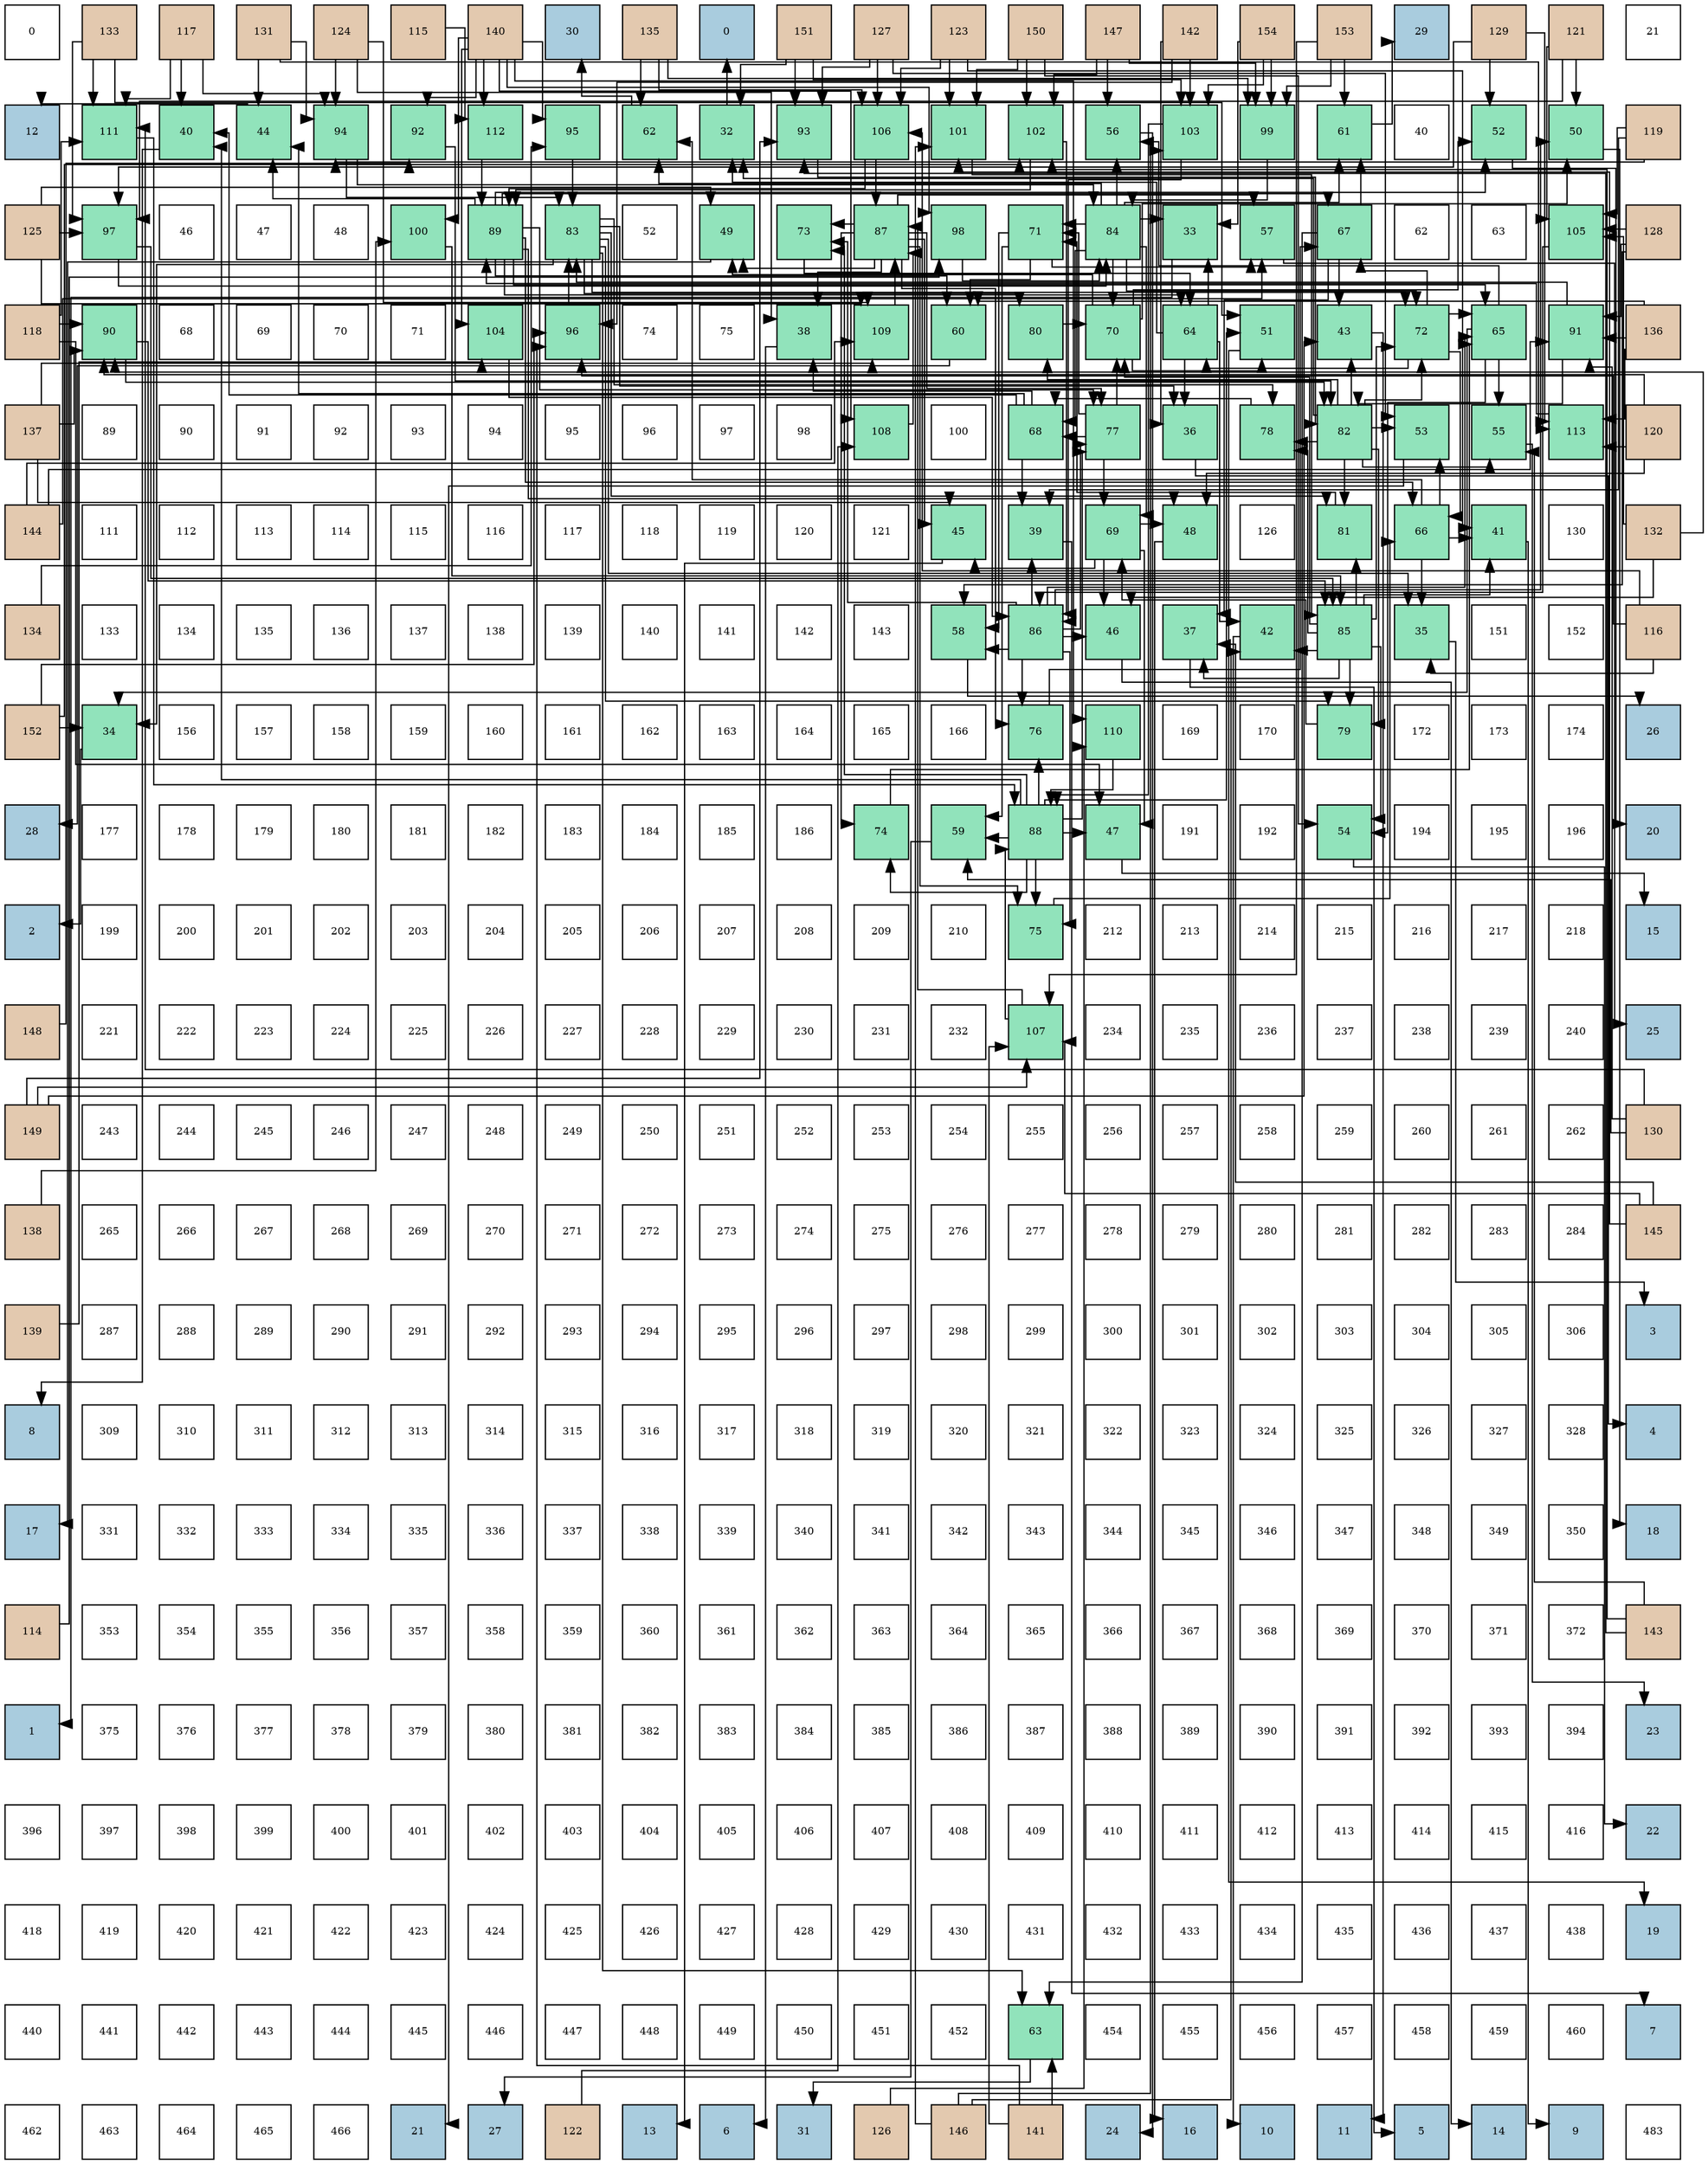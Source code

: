 digraph layout{
 rankdir=TB;
 splines=ortho;
 node [style=filled shape=square fixedsize=true width=0.6];
0[label="0", fontsize=8, fillcolor="#ffffff"];
1[label="133", fontsize=8, fillcolor="#e3c9af"];
2[label="117", fontsize=8, fillcolor="#e3c9af"];
3[label="131", fontsize=8, fillcolor="#e3c9af"];
4[label="124", fontsize=8, fillcolor="#e3c9af"];
5[label="115", fontsize=8, fillcolor="#e3c9af"];
6[label="140", fontsize=8, fillcolor="#e3c9af"];
7[label="30", fontsize=8, fillcolor="#a9ccde"];
8[label="135", fontsize=8, fillcolor="#e3c9af"];
9[label="0", fontsize=8, fillcolor="#a9ccde"];
10[label="151", fontsize=8, fillcolor="#e3c9af"];
11[label="127", fontsize=8, fillcolor="#e3c9af"];
12[label="123", fontsize=8, fillcolor="#e3c9af"];
13[label="150", fontsize=8, fillcolor="#e3c9af"];
14[label="147", fontsize=8, fillcolor="#e3c9af"];
15[label="142", fontsize=8, fillcolor="#e3c9af"];
16[label="154", fontsize=8, fillcolor="#e3c9af"];
17[label="153", fontsize=8, fillcolor="#e3c9af"];
18[label="29", fontsize=8, fillcolor="#a9ccde"];
19[label="129", fontsize=8, fillcolor="#e3c9af"];
20[label="121", fontsize=8, fillcolor="#e3c9af"];
21[label="21", fontsize=8, fillcolor="#ffffff"];
22[label="12", fontsize=8, fillcolor="#a9ccde"];
23[label="111", fontsize=8, fillcolor="#91e3bb"];
24[label="40", fontsize=8, fillcolor="#91e3bb"];
25[label="44", fontsize=8, fillcolor="#91e3bb"];
26[label="94", fontsize=8, fillcolor="#91e3bb"];
27[label="92", fontsize=8, fillcolor="#91e3bb"];
28[label="112", fontsize=8, fillcolor="#91e3bb"];
29[label="95", fontsize=8, fillcolor="#91e3bb"];
30[label="62", fontsize=8, fillcolor="#91e3bb"];
31[label="32", fontsize=8, fillcolor="#91e3bb"];
32[label="93", fontsize=8, fillcolor="#91e3bb"];
33[label="106", fontsize=8, fillcolor="#91e3bb"];
34[label="101", fontsize=8, fillcolor="#91e3bb"];
35[label="102", fontsize=8, fillcolor="#91e3bb"];
36[label="56", fontsize=8, fillcolor="#91e3bb"];
37[label="103", fontsize=8, fillcolor="#91e3bb"];
38[label="99", fontsize=8, fillcolor="#91e3bb"];
39[label="61", fontsize=8, fillcolor="#91e3bb"];
40[label="40", fontsize=8, fillcolor="#ffffff"];
41[label="52", fontsize=8, fillcolor="#91e3bb"];
42[label="50", fontsize=8, fillcolor="#91e3bb"];
43[label="119", fontsize=8, fillcolor="#e3c9af"];
44[label="125", fontsize=8, fillcolor="#e3c9af"];
45[label="97", fontsize=8, fillcolor="#91e3bb"];
46[label="46", fontsize=8, fillcolor="#ffffff"];
47[label="47", fontsize=8, fillcolor="#ffffff"];
48[label="48", fontsize=8, fillcolor="#ffffff"];
49[label="100", fontsize=8, fillcolor="#91e3bb"];
50[label="89", fontsize=8, fillcolor="#91e3bb"];
51[label="83", fontsize=8, fillcolor="#91e3bb"];
52[label="52", fontsize=8, fillcolor="#ffffff"];
53[label="49", fontsize=8, fillcolor="#91e3bb"];
54[label="73", fontsize=8, fillcolor="#91e3bb"];
55[label="87", fontsize=8, fillcolor="#91e3bb"];
56[label="98", fontsize=8, fillcolor="#91e3bb"];
57[label="71", fontsize=8, fillcolor="#91e3bb"];
58[label="84", fontsize=8, fillcolor="#91e3bb"];
59[label="33", fontsize=8, fillcolor="#91e3bb"];
60[label="57", fontsize=8, fillcolor="#91e3bb"];
61[label="67", fontsize=8, fillcolor="#91e3bb"];
62[label="62", fontsize=8, fillcolor="#ffffff"];
63[label="63", fontsize=8, fillcolor="#ffffff"];
64[label="105", fontsize=8, fillcolor="#91e3bb"];
65[label="128", fontsize=8, fillcolor="#e3c9af"];
66[label="118", fontsize=8, fillcolor="#e3c9af"];
67[label="90", fontsize=8, fillcolor="#91e3bb"];
68[label="68", fontsize=8, fillcolor="#ffffff"];
69[label="69", fontsize=8, fillcolor="#ffffff"];
70[label="70", fontsize=8, fillcolor="#ffffff"];
71[label="71", fontsize=8, fillcolor="#ffffff"];
72[label="104", fontsize=8, fillcolor="#91e3bb"];
73[label="96", fontsize=8, fillcolor="#91e3bb"];
74[label="74", fontsize=8, fillcolor="#ffffff"];
75[label="75", fontsize=8, fillcolor="#ffffff"];
76[label="38", fontsize=8, fillcolor="#91e3bb"];
77[label="109", fontsize=8, fillcolor="#91e3bb"];
78[label="60", fontsize=8, fillcolor="#91e3bb"];
79[label="80", fontsize=8, fillcolor="#91e3bb"];
80[label="70", fontsize=8, fillcolor="#91e3bb"];
81[label="64", fontsize=8, fillcolor="#91e3bb"];
82[label="51", fontsize=8, fillcolor="#91e3bb"];
83[label="43", fontsize=8, fillcolor="#91e3bb"];
84[label="72", fontsize=8, fillcolor="#91e3bb"];
85[label="65", fontsize=8, fillcolor="#91e3bb"];
86[label="91", fontsize=8, fillcolor="#91e3bb"];
87[label="136", fontsize=8, fillcolor="#e3c9af"];
88[label="137", fontsize=8, fillcolor="#e3c9af"];
89[label="89", fontsize=8, fillcolor="#ffffff"];
90[label="90", fontsize=8, fillcolor="#ffffff"];
91[label="91", fontsize=8, fillcolor="#ffffff"];
92[label="92", fontsize=8, fillcolor="#ffffff"];
93[label="93", fontsize=8, fillcolor="#ffffff"];
94[label="94", fontsize=8, fillcolor="#ffffff"];
95[label="95", fontsize=8, fillcolor="#ffffff"];
96[label="96", fontsize=8, fillcolor="#ffffff"];
97[label="97", fontsize=8, fillcolor="#ffffff"];
98[label="98", fontsize=8, fillcolor="#ffffff"];
99[label="108", fontsize=8, fillcolor="#91e3bb"];
100[label="100", fontsize=8, fillcolor="#ffffff"];
101[label="68", fontsize=8, fillcolor="#91e3bb"];
102[label="77", fontsize=8, fillcolor="#91e3bb"];
103[label="36", fontsize=8, fillcolor="#91e3bb"];
104[label="78", fontsize=8, fillcolor="#91e3bb"];
105[label="82", fontsize=8, fillcolor="#91e3bb"];
106[label="53", fontsize=8, fillcolor="#91e3bb"];
107[label="55", fontsize=8, fillcolor="#91e3bb"];
108[label="113", fontsize=8, fillcolor="#91e3bb"];
109[label="120", fontsize=8, fillcolor="#e3c9af"];
110[label="144", fontsize=8, fillcolor="#e3c9af"];
111[label="111", fontsize=8, fillcolor="#ffffff"];
112[label="112", fontsize=8, fillcolor="#ffffff"];
113[label="113", fontsize=8, fillcolor="#ffffff"];
114[label="114", fontsize=8, fillcolor="#ffffff"];
115[label="115", fontsize=8, fillcolor="#ffffff"];
116[label="116", fontsize=8, fillcolor="#ffffff"];
117[label="117", fontsize=8, fillcolor="#ffffff"];
118[label="118", fontsize=8, fillcolor="#ffffff"];
119[label="119", fontsize=8, fillcolor="#ffffff"];
120[label="120", fontsize=8, fillcolor="#ffffff"];
121[label="121", fontsize=8, fillcolor="#ffffff"];
122[label="45", fontsize=8, fillcolor="#91e3bb"];
123[label="39", fontsize=8, fillcolor="#91e3bb"];
124[label="69", fontsize=8, fillcolor="#91e3bb"];
125[label="48", fontsize=8, fillcolor="#91e3bb"];
126[label="126", fontsize=8, fillcolor="#ffffff"];
127[label="81", fontsize=8, fillcolor="#91e3bb"];
128[label="66", fontsize=8, fillcolor="#91e3bb"];
129[label="41", fontsize=8, fillcolor="#91e3bb"];
130[label="130", fontsize=8, fillcolor="#ffffff"];
131[label="132", fontsize=8, fillcolor="#e3c9af"];
132[label="134", fontsize=8, fillcolor="#e3c9af"];
133[label="133", fontsize=8, fillcolor="#ffffff"];
134[label="134", fontsize=8, fillcolor="#ffffff"];
135[label="135", fontsize=8, fillcolor="#ffffff"];
136[label="136", fontsize=8, fillcolor="#ffffff"];
137[label="137", fontsize=8, fillcolor="#ffffff"];
138[label="138", fontsize=8, fillcolor="#ffffff"];
139[label="139", fontsize=8, fillcolor="#ffffff"];
140[label="140", fontsize=8, fillcolor="#ffffff"];
141[label="141", fontsize=8, fillcolor="#ffffff"];
142[label="142", fontsize=8, fillcolor="#ffffff"];
143[label="143", fontsize=8, fillcolor="#ffffff"];
144[label="58", fontsize=8, fillcolor="#91e3bb"];
145[label="86", fontsize=8, fillcolor="#91e3bb"];
146[label="46", fontsize=8, fillcolor="#91e3bb"];
147[label="37", fontsize=8, fillcolor="#91e3bb"];
148[label="42", fontsize=8, fillcolor="#91e3bb"];
149[label="85", fontsize=8, fillcolor="#91e3bb"];
150[label="35", fontsize=8, fillcolor="#91e3bb"];
151[label="151", fontsize=8, fillcolor="#ffffff"];
152[label="152", fontsize=8, fillcolor="#ffffff"];
153[label="116", fontsize=8, fillcolor="#e3c9af"];
154[label="152", fontsize=8, fillcolor="#e3c9af"];
155[label="34", fontsize=8, fillcolor="#91e3bb"];
156[label="156", fontsize=8, fillcolor="#ffffff"];
157[label="157", fontsize=8, fillcolor="#ffffff"];
158[label="158", fontsize=8, fillcolor="#ffffff"];
159[label="159", fontsize=8, fillcolor="#ffffff"];
160[label="160", fontsize=8, fillcolor="#ffffff"];
161[label="161", fontsize=8, fillcolor="#ffffff"];
162[label="162", fontsize=8, fillcolor="#ffffff"];
163[label="163", fontsize=8, fillcolor="#ffffff"];
164[label="164", fontsize=8, fillcolor="#ffffff"];
165[label="165", fontsize=8, fillcolor="#ffffff"];
166[label="166", fontsize=8, fillcolor="#ffffff"];
167[label="76", fontsize=8, fillcolor="#91e3bb"];
168[label="110", fontsize=8, fillcolor="#91e3bb"];
169[label="169", fontsize=8, fillcolor="#ffffff"];
170[label="170", fontsize=8, fillcolor="#ffffff"];
171[label="79", fontsize=8, fillcolor="#91e3bb"];
172[label="172", fontsize=8, fillcolor="#ffffff"];
173[label="173", fontsize=8, fillcolor="#ffffff"];
174[label="174", fontsize=8, fillcolor="#ffffff"];
175[label="26", fontsize=8, fillcolor="#a9ccde"];
176[label="28", fontsize=8, fillcolor="#a9ccde"];
177[label="177", fontsize=8, fillcolor="#ffffff"];
178[label="178", fontsize=8, fillcolor="#ffffff"];
179[label="179", fontsize=8, fillcolor="#ffffff"];
180[label="180", fontsize=8, fillcolor="#ffffff"];
181[label="181", fontsize=8, fillcolor="#ffffff"];
182[label="182", fontsize=8, fillcolor="#ffffff"];
183[label="183", fontsize=8, fillcolor="#ffffff"];
184[label="184", fontsize=8, fillcolor="#ffffff"];
185[label="185", fontsize=8, fillcolor="#ffffff"];
186[label="186", fontsize=8, fillcolor="#ffffff"];
187[label="74", fontsize=8, fillcolor="#91e3bb"];
188[label="59", fontsize=8, fillcolor="#91e3bb"];
189[label="88", fontsize=8, fillcolor="#91e3bb"];
190[label="47", fontsize=8, fillcolor="#91e3bb"];
191[label="191", fontsize=8, fillcolor="#ffffff"];
192[label="192", fontsize=8, fillcolor="#ffffff"];
193[label="54", fontsize=8, fillcolor="#91e3bb"];
194[label="194", fontsize=8, fillcolor="#ffffff"];
195[label="195", fontsize=8, fillcolor="#ffffff"];
196[label="196", fontsize=8, fillcolor="#ffffff"];
197[label="20", fontsize=8, fillcolor="#a9ccde"];
198[label="2", fontsize=8, fillcolor="#a9ccde"];
199[label="199", fontsize=8, fillcolor="#ffffff"];
200[label="200", fontsize=8, fillcolor="#ffffff"];
201[label="201", fontsize=8, fillcolor="#ffffff"];
202[label="202", fontsize=8, fillcolor="#ffffff"];
203[label="203", fontsize=8, fillcolor="#ffffff"];
204[label="204", fontsize=8, fillcolor="#ffffff"];
205[label="205", fontsize=8, fillcolor="#ffffff"];
206[label="206", fontsize=8, fillcolor="#ffffff"];
207[label="207", fontsize=8, fillcolor="#ffffff"];
208[label="208", fontsize=8, fillcolor="#ffffff"];
209[label="209", fontsize=8, fillcolor="#ffffff"];
210[label="210", fontsize=8, fillcolor="#ffffff"];
211[label="75", fontsize=8, fillcolor="#91e3bb"];
212[label="212", fontsize=8, fillcolor="#ffffff"];
213[label="213", fontsize=8, fillcolor="#ffffff"];
214[label="214", fontsize=8, fillcolor="#ffffff"];
215[label="215", fontsize=8, fillcolor="#ffffff"];
216[label="216", fontsize=8, fillcolor="#ffffff"];
217[label="217", fontsize=8, fillcolor="#ffffff"];
218[label="218", fontsize=8, fillcolor="#ffffff"];
219[label="15", fontsize=8, fillcolor="#a9ccde"];
220[label="148", fontsize=8, fillcolor="#e3c9af"];
221[label="221", fontsize=8, fillcolor="#ffffff"];
222[label="222", fontsize=8, fillcolor="#ffffff"];
223[label="223", fontsize=8, fillcolor="#ffffff"];
224[label="224", fontsize=8, fillcolor="#ffffff"];
225[label="225", fontsize=8, fillcolor="#ffffff"];
226[label="226", fontsize=8, fillcolor="#ffffff"];
227[label="227", fontsize=8, fillcolor="#ffffff"];
228[label="228", fontsize=8, fillcolor="#ffffff"];
229[label="229", fontsize=8, fillcolor="#ffffff"];
230[label="230", fontsize=8, fillcolor="#ffffff"];
231[label="231", fontsize=8, fillcolor="#ffffff"];
232[label="232", fontsize=8, fillcolor="#ffffff"];
233[label="107", fontsize=8, fillcolor="#91e3bb"];
234[label="234", fontsize=8, fillcolor="#ffffff"];
235[label="235", fontsize=8, fillcolor="#ffffff"];
236[label="236", fontsize=8, fillcolor="#ffffff"];
237[label="237", fontsize=8, fillcolor="#ffffff"];
238[label="238", fontsize=8, fillcolor="#ffffff"];
239[label="239", fontsize=8, fillcolor="#ffffff"];
240[label="240", fontsize=8, fillcolor="#ffffff"];
241[label="25", fontsize=8, fillcolor="#a9ccde"];
242[label="149", fontsize=8, fillcolor="#e3c9af"];
243[label="243", fontsize=8, fillcolor="#ffffff"];
244[label="244", fontsize=8, fillcolor="#ffffff"];
245[label="245", fontsize=8, fillcolor="#ffffff"];
246[label="246", fontsize=8, fillcolor="#ffffff"];
247[label="247", fontsize=8, fillcolor="#ffffff"];
248[label="248", fontsize=8, fillcolor="#ffffff"];
249[label="249", fontsize=8, fillcolor="#ffffff"];
250[label="250", fontsize=8, fillcolor="#ffffff"];
251[label="251", fontsize=8, fillcolor="#ffffff"];
252[label="252", fontsize=8, fillcolor="#ffffff"];
253[label="253", fontsize=8, fillcolor="#ffffff"];
254[label="254", fontsize=8, fillcolor="#ffffff"];
255[label="255", fontsize=8, fillcolor="#ffffff"];
256[label="256", fontsize=8, fillcolor="#ffffff"];
257[label="257", fontsize=8, fillcolor="#ffffff"];
258[label="258", fontsize=8, fillcolor="#ffffff"];
259[label="259", fontsize=8, fillcolor="#ffffff"];
260[label="260", fontsize=8, fillcolor="#ffffff"];
261[label="261", fontsize=8, fillcolor="#ffffff"];
262[label="262", fontsize=8, fillcolor="#ffffff"];
263[label="130", fontsize=8, fillcolor="#e3c9af"];
264[label="138", fontsize=8, fillcolor="#e3c9af"];
265[label="265", fontsize=8, fillcolor="#ffffff"];
266[label="266", fontsize=8, fillcolor="#ffffff"];
267[label="267", fontsize=8, fillcolor="#ffffff"];
268[label="268", fontsize=8, fillcolor="#ffffff"];
269[label="269", fontsize=8, fillcolor="#ffffff"];
270[label="270", fontsize=8, fillcolor="#ffffff"];
271[label="271", fontsize=8, fillcolor="#ffffff"];
272[label="272", fontsize=8, fillcolor="#ffffff"];
273[label="273", fontsize=8, fillcolor="#ffffff"];
274[label="274", fontsize=8, fillcolor="#ffffff"];
275[label="275", fontsize=8, fillcolor="#ffffff"];
276[label="276", fontsize=8, fillcolor="#ffffff"];
277[label="277", fontsize=8, fillcolor="#ffffff"];
278[label="278", fontsize=8, fillcolor="#ffffff"];
279[label="279", fontsize=8, fillcolor="#ffffff"];
280[label="280", fontsize=8, fillcolor="#ffffff"];
281[label="281", fontsize=8, fillcolor="#ffffff"];
282[label="282", fontsize=8, fillcolor="#ffffff"];
283[label="283", fontsize=8, fillcolor="#ffffff"];
284[label="284", fontsize=8, fillcolor="#ffffff"];
285[label="145", fontsize=8, fillcolor="#e3c9af"];
286[label="139", fontsize=8, fillcolor="#e3c9af"];
287[label="287", fontsize=8, fillcolor="#ffffff"];
288[label="288", fontsize=8, fillcolor="#ffffff"];
289[label="289", fontsize=8, fillcolor="#ffffff"];
290[label="290", fontsize=8, fillcolor="#ffffff"];
291[label="291", fontsize=8, fillcolor="#ffffff"];
292[label="292", fontsize=8, fillcolor="#ffffff"];
293[label="293", fontsize=8, fillcolor="#ffffff"];
294[label="294", fontsize=8, fillcolor="#ffffff"];
295[label="295", fontsize=8, fillcolor="#ffffff"];
296[label="296", fontsize=8, fillcolor="#ffffff"];
297[label="297", fontsize=8, fillcolor="#ffffff"];
298[label="298", fontsize=8, fillcolor="#ffffff"];
299[label="299", fontsize=8, fillcolor="#ffffff"];
300[label="300", fontsize=8, fillcolor="#ffffff"];
301[label="301", fontsize=8, fillcolor="#ffffff"];
302[label="302", fontsize=8, fillcolor="#ffffff"];
303[label="303", fontsize=8, fillcolor="#ffffff"];
304[label="304", fontsize=8, fillcolor="#ffffff"];
305[label="305", fontsize=8, fillcolor="#ffffff"];
306[label="306", fontsize=8, fillcolor="#ffffff"];
307[label="3", fontsize=8, fillcolor="#a9ccde"];
308[label="8", fontsize=8, fillcolor="#a9ccde"];
309[label="309", fontsize=8, fillcolor="#ffffff"];
310[label="310", fontsize=8, fillcolor="#ffffff"];
311[label="311", fontsize=8, fillcolor="#ffffff"];
312[label="312", fontsize=8, fillcolor="#ffffff"];
313[label="313", fontsize=8, fillcolor="#ffffff"];
314[label="314", fontsize=8, fillcolor="#ffffff"];
315[label="315", fontsize=8, fillcolor="#ffffff"];
316[label="316", fontsize=8, fillcolor="#ffffff"];
317[label="317", fontsize=8, fillcolor="#ffffff"];
318[label="318", fontsize=8, fillcolor="#ffffff"];
319[label="319", fontsize=8, fillcolor="#ffffff"];
320[label="320", fontsize=8, fillcolor="#ffffff"];
321[label="321", fontsize=8, fillcolor="#ffffff"];
322[label="322", fontsize=8, fillcolor="#ffffff"];
323[label="323", fontsize=8, fillcolor="#ffffff"];
324[label="324", fontsize=8, fillcolor="#ffffff"];
325[label="325", fontsize=8, fillcolor="#ffffff"];
326[label="326", fontsize=8, fillcolor="#ffffff"];
327[label="327", fontsize=8, fillcolor="#ffffff"];
328[label="328", fontsize=8, fillcolor="#ffffff"];
329[label="4", fontsize=8, fillcolor="#a9ccde"];
330[label="17", fontsize=8, fillcolor="#a9ccde"];
331[label="331", fontsize=8, fillcolor="#ffffff"];
332[label="332", fontsize=8, fillcolor="#ffffff"];
333[label="333", fontsize=8, fillcolor="#ffffff"];
334[label="334", fontsize=8, fillcolor="#ffffff"];
335[label="335", fontsize=8, fillcolor="#ffffff"];
336[label="336", fontsize=8, fillcolor="#ffffff"];
337[label="337", fontsize=8, fillcolor="#ffffff"];
338[label="338", fontsize=8, fillcolor="#ffffff"];
339[label="339", fontsize=8, fillcolor="#ffffff"];
340[label="340", fontsize=8, fillcolor="#ffffff"];
341[label="341", fontsize=8, fillcolor="#ffffff"];
342[label="342", fontsize=8, fillcolor="#ffffff"];
343[label="343", fontsize=8, fillcolor="#ffffff"];
344[label="344", fontsize=8, fillcolor="#ffffff"];
345[label="345", fontsize=8, fillcolor="#ffffff"];
346[label="346", fontsize=8, fillcolor="#ffffff"];
347[label="347", fontsize=8, fillcolor="#ffffff"];
348[label="348", fontsize=8, fillcolor="#ffffff"];
349[label="349", fontsize=8, fillcolor="#ffffff"];
350[label="350", fontsize=8, fillcolor="#ffffff"];
351[label="18", fontsize=8, fillcolor="#a9ccde"];
352[label="114", fontsize=8, fillcolor="#e3c9af"];
353[label="353", fontsize=8, fillcolor="#ffffff"];
354[label="354", fontsize=8, fillcolor="#ffffff"];
355[label="355", fontsize=8, fillcolor="#ffffff"];
356[label="356", fontsize=8, fillcolor="#ffffff"];
357[label="357", fontsize=8, fillcolor="#ffffff"];
358[label="358", fontsize=8, fillcolor="#ffffff"];
359[label="359", fontsize=8, fillcolor="#ffffff"];
360[label="360", fontsize=8, fillcolor="#ffffff"];
361[label="361", fontsize=8, fillcolor="#ffffff"];
362[label="362", fontsize=8, fillcolor="#ffffff"];
363[label="363", fontsize=8, fillcolor="#ffffff"];
364[label="364", fontsize=8, fillcolor="#ffffff"];
365[label="365", fontsize=8, fillcolor="#ffffff"];
366[label="366", fontsize=8, fillcolor="#ffffff"];
367[label="367", fontsize=8, fillcolor="#ffffff"];
368[label="368", fontsize=8, fillcolor="#ffffff"];
369[label="369", fontsize=8, fillcolor="#ffffff"];
370[label="370", fontsize=8, fillcolor="#ffffff"];
371[label="371", fontsize=8, fillcolor="#ffffff"];
372[label="372", fontsize=8, fillcolor="#ffffff"];
373[label="143", fontsize=8, fillcolor="#e3c9af"];
374[label="1", fontsize=8, fillcolor="#a9ccde"];
375[label="375", fontsize=8, fillcolor="#ffffff"];
376[label="376", fontsize=8, fillcolor="#ffffff"];
377[label="377", fontsize=8, fillcolor="#ffffff"];
378[label="378", fontsize=8, fillcolor="#ffffff"];
379[label="379", fontsize=8, fillcolor="#ffffff"];
380[label="380", fontsize=8, fillcolor="#ffffff"];
381[label="381", fontsize=8, fillcolor="#ffffff"];
382[label="382", fontsize=8, fillcolor="#ffffff"];
383[label="383", fontsize=8, fillcolor="#ffffff"];
384[label="384", fontsize=8, fillcolor="#ffffff"];
385[label="385", fontsize=8, fillcolor="#ffffff"];
386[label="386", fontsize=8, fillcolor="#ffffff"];
387[label="387", fontsize=8, fillcolor="#ffffff"];
388[label="388", fontsize=8, fillcolor="#ffffff"];
389[label="389", fontsize=8, fillcolor="#ffffff"];
390[label="390", fontsize=8, fillcolor="#ffffff"];
391[label="391", fontsize=8, fillcolor="#ffffff"];
392[label="392", fontsize=8, fillcolor="#ffffff"];
393[label="393", fontsize=8, fillcolor="#ffffff"];
394[label="394", fontsize=8, fillcolor="#ffffff"];
395[label="23", fontsize=8, fillcolor="#a9ccde"];
396[label="396", fontsize=8, fillcolor="#ffffff"];
397[label="397", fontsize=8, fillcolor="#ffffff"];
398[label="398", fontsize=8, fillcolor="#ffffff"];
399[label="399", fontsize=8, fillcolor="#ffffff"];
400[label="400", fontsize=8, fillcolor="#ffffff"];
401[label="401", fontsize=8, fillcolor="#ffffff"];
402[label="402", fontsize=8, fillcolor="#ffffff"];
403[label="403", fontsize=8, fillcolor="#ffffff"];
404[label="404", fontsize=8, fillcolor="#ffffff"];
405[label="405", fontsize=8, fillcolor="#ffffff"];
406[label="406", fontsize=8, fillcolor="#ffffff"];
407[label="407", fontsize=8, fillcolor="#ffffff"];
408[label="408", fontsize=8, fillcolor="#ffffff"];
409[label="409", fontsize=8, fillcolor="#ffffff"];
410[label="410", fontsize=8, fillcolor="#ffffff"];
411[label="411", fontsize=8, fillcolor="#ffffff"];
412[label="412", fontsize=8, fillcolor="#ffffff"];
413[label="413", fontsize=8, fillcolor="#ffffff"];
414[label="414", fontsize=8, fillcolor="#ffffff"];
415[label="415", fontsize=8, fillcolor="#ffffff"];
416[label="416", fontsize=8, fillcolor="#ffffff"];
417[label="22", fontsize=8, fillcolor="#a9ccde"];
418[label="418", fontsize=8, fillcolor="#ffffff"];
419[label="419", fontsize=8, fillcolor="#ffffff"];
420[label="420", fontsize=8, fillcolor="#ffffff"];
421[label="421", fontsize=8, fillcolor="#ffffff"];
422[label="422", fontsize=8, fillcolor="#ffffff"];
423[label="423", fontsize=8, fillcolor="#ffffff"];
424[label="424", fontsize=8, fillcolor="#ffffff"];
425[label="425", fontsize=8, fillcolor="#ffffff"];
426[label="426", fontsize=8, fillcolor="#ffffff"];
427[label="427", fontsize=8, fillcolor="#ffffff"];
428[label="428", fontsize=8, fillcolor="#ffffff"];
429[label="429", fontsize=8, fillcolor="#ffffff"];
430[label="430", fontsize=8, fillcolor="#ffffff"];
431[label="431", fontsize=8, fillcolor="#ffffff"];
432[label="432", fontsize=8, fillcolor="#ffffff"];
433[label="433", fontsize=8, fillcolor="#ffffff"];
434[label="434", fontsize=8, fillcolor="#ffffff"];
435[label="435", fontsize=8, fillcolor="#ffffff"];
436[label="436", fontsize=8, fillcolor="#ffffff"];
437[label="437", fontsize=8, fillcolor="#ffffff"];
438[label="438", fontsize=8, fillcolor="#ffffff"];
439[label="19", fontsize=8, fillcolor="#a9ccde"];
440[label="440", fontsize=8, fillcolor="#ffffff"];
441[label="441", fontsize=8, fillcolor="#ffffff"];
442[label="442", fontsize=8, fillcolor="#ffffff"];
443[label="443", fontsize=8, fillcolor="#ffffff"];
444[label="444", fontsize=8, fillcolor="#ffffff"];
445[label="445", fontsize=8, fillcolor="#ffffff"];
446[label="446", fontsize=8, fillcolor="#ffffff"];
447[label="447", fontsize=8, fillcolor="#ffffff"];
448[label="448", fontsize=8, fillcolor="#ffffff"];
449[label="449", fontsize=8, fillcolor="#ffffff"];
450[label="450", fontsize=8, fillcolor="#ffffff"];
451[label="451", fontsize=8, fillcolor="#ffffff"];
452[label="452", fontsize=8, fillcolor="#ffffff"];
453[label="63", fontsize=8, fillcolor="#91e3bb"];
454[label="454", fontsize=8, fillcolor="#ffffff"];
455[label="455", fontsize=8, fillcolor="#ffffff"];
456[label="456", fontsize=8, fillcolor="#ffffff"];
457[label="457", fontsize=8, fillcolor="#ffffff"];
458[label="458", fontsize=8, fillcolor="#ffffff"];
459[label="459", fontsize=8, fillcolor="#ffffff"];
460[label="460", fontsize=8, fillcolor="#ffffff"];
461[label="7", fontsize=8, fillcolor="#a9ccde"];
462[label="462", fontsize=8, fillcolor="#ffffff"];
463[label="463", fontsize=8, fillcolor="#ffffff"];
464[label="464", fontsize=8, fillcolor="#ffffff"];
465[label="465", fontsize=8, fillcolor="#ffffff"];
466[label="466", fontsize=8, fillcolor="#ffffff"];
467[label="21", fontsize=8, fillcolor="#a9ccde"];
468[label="27", fontsize=8, fillcolor="#a9ccde"];
469[label="122", fontsize=8, fillcolor="#e3c9af"];
470[label="13", fontsize=8, fillcolor="#a9ccde"];
471[label="6", fontsize=8, fillcolor="#a9ccde"];
472[label="31", fontsize=8, fillcolor="#a9ccde"];
473[label="126", fontsize=8, fillcolor="#e3c9af"];
474[label="146", fontsize=8, fillcolor="#e3c9af"];
475[label="141", fontsize=8, fillcolor="#e3c9af"];
476[label="24", fontsize=8, fillcolor="#a9ccde"];
477[label="16", fontsize=8, fillcolor="#a9ccde"];
478[label="10", fontsize=8, fillcolor="#a9ccde"];
479[label="11", fontsize=8, fillcolor="#a9ccde"];
480[label="5", fontsize=8, fillcolor="#a9ccde"];
481[label="14", fontsize=8, fillcolor="#a9ccde"];
482[label="9", fontsize=8, fillcolor="#a9ccde"];
483[label="483", fontsize=8, fillcolor="#ffffff"];
edge [constraint=false, style=vis];31 -> 9;
59 -> 374;
155 -> 198;
150 -> 307;
103 -> 329;
147 -> 480;
76 -> 471;
123 -> 461;
24 -> 308;
129 -> 482;
148 -> 478;
83 -> 479;
25 -> 22;
122 -> 470;
146 -> 481;
190 -> 219;
125 -> 477;
53 -> 330;
42 -> 351;
82 -> 439;
41 -> 197;
106 -> 467;
193 -> 417;
107 -> 395;
36 -> 476;
60 -> 241;
144 -> 175;
188 -> 468;
78 -> 176;
39 -> 18;
30 -> 7;
453 -> 472;
81 -> 31;
81 -> 59;
81 -> 103;
81 -> 148;
85 -> 155;
85 -> 193;
85 -> 107;
85 -> 36;
128 -> 150;
128 -> 129;
128 -> 106;
128 -> 30;
61 -> 147;
61 -> 83;
61 -> 39;
61 -> 453;
101 -> 76;
101 -> 123;
101 -> 24;
101 -> 25;
124 -> 122;
124 -> 146;
124 -> 190;
124 -> 125;
80 -> 53;
80 -> 42;
80 -> 82;
80 -> 41;
57 -> 60;
57 -> 144;
57 -> 188;
57 -> 78;
84 -> 81;
84 -> 85;
84 -> 128;
84 -> 61;
54 -> 81;
187 -> 85;
211 -> 128;
167 -> 61;
102 -> 101;
102 -> 124;
102 -> 80;
102 -> 57;
104 -> 101;
171 -> 124;
79 -> 80;
127 -> 57;
105 -> 31;
105 -> 83;
105 -> 106;
105 -> 107;
105 -> 84;
105 -> 104;
105 -> 171;
105 -> 79;
105 -> 127;
51 -> 155;
51 -> 150;
51 -> 103;
51 -> 453;
51 -> 84;
51 -> 104;
51 -> 171;
51 -> 79;
51 -> 127;
58 -> 59;
58 -> 36;
58 -> 39;
58 -> 30;
58 -> 101;
58 -> 124;
58 -> 80;
58 -> 57;
58 -> 84;
149 -> 147;
149 -> 129;
149 -> 148;
149 -> 193;
149 -> 80;
149 -> 84;
149 -> 104;
149 -> 171;
149 -> 127;
145 -> 123;
145 -> 146;
145 -> 42;
145 -> 144;
145 -> 85;
145 -> 54;
145 -> 211;
145 -> 167;
145 -> 102;
55 -> 76;
55 -> 122;
55 -> 53;
55 -> 60;
55 -> 54;
55 -> 187;
55 -> 211;
55 -> 167;
55 -> 102;
189 -> 24;
189 -> 190;
189 -> 82;
189 -> 188;
189 -> 54;
189 -> 187;
189 -> 211;
189 -> 167;
189 -> 102;
50 -> 25;
50 -> 125;
50 -> 41;
50 -> 78;
50 -> 81;
50 -> 85;
50 -> 128;
50 -> 61;
50 -> 102;
67 -> 105;
67 -> 149;
86 -> 105;
86 -> 51;
27 -> 105;
32 -> 105;
26 -> 51;
26 -> 58;
29 -> 51;
73 -> 51;
45 -> 58;
45 -> 149;
56 -> 58;
38 -> 58;
49 -> 149;
34 -> 149;
35 -> 145;
35 -> 50;
37 -> 145;
37 -> 189;
72 -> 145;
64 -> 145;
33 -> 55;
33 -> 50;
233 -> 55;
233 -> 189;
99 -> 55;
77 -> 55;
168 -> 189;
23 -> 189;
28 -> 50;
108 -> 50;
352 -> 56;
5 -> 28;
153 -> 150;
153 -> 73;
153 -> 33;
2 -> 24;
2 -> 26;
2 -> 23;
66 -> 190;
66 -> 67;
66 -> 23;
43 -> 123;
43 -> 26;
43 -> 64;
109 -> 125;
109 -> 67;
109 -> 108;
20 -> 42;
20 -> 45;
20 -> 64;
469 -> 99;
12 -> 129;
12 -> 34;
12 -> 33;
4 -> 76;
4 -> 26;
4 -> 77;
44 -> 53;
44 -> 45;
44 -> 77;
473 -> 168;
11 -> 106;
11 -> 32;
11 -> 33;
65 -> 144;
65 -> 86;
65 -> 64;
19 -> 41;
19 -> 45;
19 -> 108;
263 -> 188;
263 -> 86;
263 -> 23;
3 -> 25;
3 -> 26;
3 -> 108;
131 -> 146;
131 -> 67;
131 -> 64;
1 -> 82;
1 -> 45;
1 -> 23;
132 -> 29;
8 -> 30;
8 -> 38;
8 -> 33;
87 -> 78;
87 -> 86;
87 -> 108;
88 -> 122;
88 -> 67;
88 -> 77;
264 -> 49;
286 -> 72;
6 -> 27;
6 -> 29;
6 -> 56;
6 -> 49;
6 -> 72;
6 -> 99;
6 -> 168;
6 -> 28;
475 -> 453;
475 -> 73;
475 -> 233;
15 -> 103;
15 -> 73;
15 -> 37;
373 -> 107;
373 -> 32;
373 -> 35;
110 -> 60;
110 -> 86;
110 -> 77;
285 -> 147;
285 -> 34;
285 -> 233;
474 -> 148;
474 -> 34;
474 -> 37;
14 -> 36;
14 -> 38;
14 -> 35;
220 -> 27;
242 -> 83;
242 -> 32;
242 -> 233;
13 -> 193;
13 -> 34;
13 -> 35;
10 -> 31;
10 -> 32;
10 -> 37;
154 -> 155;
154 -> 73;
154 -> 35;
17 -> 39;
17 -> 38;
17 -> 233;
16 -> 59;
16 -> 38;
16 -> 37;
edge [constraint=true, style=invis];
0 -> 22 -> 44 -> 66 -> 88 -> 110 -> 132 -> 154 -> 176 -> 198 -> 220 -> 242 -> 264 -> 286 -> 308 -> 330 -> 352 -> 374 -> 396 -> 418 -> 440 -> 462;
1 -> 23 -> 45 -> 67 -> 89 -> 111 -> 133 -> 155 -> 177 -> 199 -> 221 -> 243 -> 265 -> 287 -> 309 -> 331 -> 353 -> 375 -> 397 -> 419 -> 441 -> 463;
2 -> 24 -> 46 -> 68 -> 90 -> 112 -> 134 -> 156 -> 178 -> 200 -> 222 -> 244 -> 266 -> 288 -> 310 -> 332 -> 354 -> 376 -> 398 -> 420 -> 442 -> 464;
3 -> 25 -> 47 -> 69 -> 91 -> 113 -> 135 -> 157 -> 179 -> 201 -> 223 -> 245 -> 267 -> 289 -> 311 -> 333 -> 355 -> 377 -> 399 -> 421 -> 443 -> 465;
4 -> 26 -> 48 -> 70 -> 92 -> 114 -> 136 -> 158 -> 180 -> 202 -> 224 -> 246 -> 268 -> 290 -> 312 -> 334 -> 356 -> 378 -> 400 -> 422 -> 444 -> 466;
5 -> 27 -> 49 -> 71 -> 93 -> 115 -> 137 -> 159 -> 181 -> 203 -> 225 -> 247 -> 269 -> 291 -> 313 -> 335 -> 357 -> 379 -> 401 -> 423 -> 445 -> 467;
6 -> 28 -> 50 -> 72 -> 94 -> 116 -> 138 -> 160 -> 182 -> 204 -> 226 -> 248 -> 270 -> 292 -> 314 -> 336 -> 358 -> 380 -> 402 -> 424 -> 446 -> 468;
7 -> 29 -> 51 -> 73 -> 95 -> 117 -> 139 -> 161 -> 183 -> 205 -> 227 -> 249 -> 271 -> 293 -> 315 -> 337 -> 359 -> 381 -> 403 -> 425 -> 447 -> 469;
8 -> 30 -> 52 -> 74 -> 96 -> 118 -> 140 -> 162 -> 184 -> 206 -> 228 -> 250 -> 272 -> 294 -> 316 -> 338 -> 360 -> 382 -> 404 -> 426 -> 448 -> 470;
9 -> 31 -> 53 -> 75 -> 97 -> 119 -> 141 -> 163 -> 185 -> 207 -> 229 -> 251 -> 273 -> 295 -> 317 -> 339 -> 361 -> 383 -> 405 -> 427 -> 449 -> 471;
10 -> 32 -> 54 -> 76 -> 98 -> 120 -> 142 -> 164 -> 186 -> 208 -> 230 -> 252 -> 274 -> 296 -> 318 -> 340 -> 362 -> 384 -> 406 -> 428 -> 450 -> 472;
11 -> 33 -> 55 -> 77 -> 99 -> 121 -> 143 -> 165 -> 187 -> 209 -> 231 -> 253 -> 275 -> 297 -> 319 -> 341 -> 363 -> 385 -> 407 -> 429 -> 451 -> 473;
12 -> 34 -> 56 -> 78 -> 100 -> 122 -> 144 -> 166 -> 188 -> 210 -> 232 -> 254 -> 276 -> 298 -> 320 -> 342 -> 364 -> 386 -> 408 -> 430 -> 452 -> 474;
13 -> 35 -> 57 -> 79 -> 101 -> 123 -> 145 -> 167 -> 189 -> 211 -> 233 -> 255 -> 277 -> 299 -> 321 -> 343 -> 365 -> 387 -> 409 -> 431 -> 453 -> 475;
14 -> 36 -> 58 -> 80 -> 102 -> 124 -> 146 -> 168 -> 190 -> 212 -> 234 -> 256 -> 278 -> 300 -> 322 -> 344 -> 366 -> 388 -> 410 -> 432 -> 454 -> 476;
15 -> 37 -> 59 -> 81 -> 103 -> 125 -> 147 -> 169 -> 191 -> 213 -> 235 -> 257 -> 279 -> 301 -> 323 -> 345 -> 367 -> 389 -> 411 -> 433 -> 455 -> 477;
16 -> 38 -> 60 -> 82 -> 104 -> 126 -> 148 -> 170 -> 192 -> 214 -> 236 -> 258 -> 280 -> 302 -> 324 -> 346 -> 368 -> 390 -> 412 -> 434 -> 456 -> 478;
17 -> 39 -> 61 -> 83 -> 105 -> 127 -> 149 -> 171 -> 193 -> 215 -> 237 -> 259 -> 281 -> 303 -> 325 -> 347 -> 369 -> 391 -> 413 -> 435 -> 457 -> 479;
18 -> 40 -> 62 -> 84 -> 106 -> 128 -> 150 -> 172 -> 194 -> 216 -> 238 -> 260 -> 282 -> 304 -> 326 -> 348 -> 370 -> 392 -> 414 -> 436 -> 458 -> 480;
19 -> 41 -> 63 -> 85 -> 107 -> 129 -> 151 -> 173 -> 195 -> 217 -> 239 -> 261 -> 283 -> 305 -> 327 -> 349 -> 371 -> 393 -> 415 -> 437 -> 459 -> 481;
20 -> 42 -> 64 -> 86 -> 108 -> 130 -> 152 -> 174 -> 196 -> 218 -> 240 -> 262 -> 284 -> 306 -> 328 -> 350 -> 372 -> 394 -> 416 -> 438 -> 460 -> 482;
21 -> 43 -> 65 -> 87 -> 109 -> 131 -> 153 -> 175 -> 197 -> 219 -> 241 -> 263 -> 285 -> 307 -> 329 -> 351 -> 373 -> 395 -> 417 -> 439 -> 461 -> 483;
rank = same {0 -> 1 -> 2 -> 3 -> 4 -> 5 -> 6 -> 7 -> 8 -> 9 -> 10 -> 11 -> 12 -> 13 -> 14 -> 15 -> 16 -> 17 -> 18 -> 19 -> 20 -> 21};
rank = same {22 -> 23 -> 24 -> 25 -> 26 -> 27 -> 28 -> 29 -> 30 -> 31 -> 32 -> 33 -> 34 -> 35 -> 36 -> 37 -> 38 -> 39 -> 40 -> 41 -> 42 -> 43};
rank = same {44 -> 45 -> 46 -> 47 -> 48 -> 49 -> 50 -> 51 -> 52 -> 53 -> 54 -> 55 -> 56 -> 57 -> 58 -> 59 -> 60 -> 61 -> 62 -> 63 -> 64 -> 65};
rank = same {66 -> 67 -> 68 -> 69 -> 70 -> 71 -> 72 -> 73 -> 74 -> 75 -> 76 -> 77 -> 78 -> 79 -> 80 -> 81 -> 82 -> 83 -> 84 -> 85 -> 86 -> 87};
rank = same {88 -> 89 -> 90 -> 91 -> 92 -> 93 -> 94 -> 95 -> 96 -> 97 -> 98 -> 99 -> 100 -> 101 -> 102 -> 103 -> 104 -> 105 -> 106 -> 107 -> 108 -> 109};
rank = same {110 -> 111 -> 112 -> 113 -> 114 -> 115 -> 116 -> 117 -> 118 -> 119 -> 120 -> 121 -> 122 -> 123 -> 124 -> 125 -> 126 -> 127 -> 128 -> 129 -> 130 -> 131};
rank = same {132 -> 133 -> 134 -> 135 -> 136 -> 137 -> 138 -> 139 -> 140 -> 141 -> 142 -> 143 -> 144 -> 145 -> 146 -> 147 -> 148 -> 149 -> 150 -> 151 -> 152 -> 153};
rank = same {154 -> 155 -> 156 -> 157 -> 158 -> 159 -> 160 -> 161 -> 162 -> 163 -> 164 -> 165 -> 166 -> 167 -> 168 -> 169 -> 170 -> 171 -> 172 -> 173 -> 174 -> 175};
rank = same {176 -> 177 -> 178 -> 179 -> 180 -> 181 -> 182 -> 183 -> 184 -> 185 -> 186 -> 187 -> 188 -> 189 -> 190 -> 191 -> 192 -> 193 -> 194 -> 195 -> 196 -> 197};
rank = same {198 -> 199 -> 200 -> 201 -> 202 -> 203 -> 204 -> 205 -> 206 -> 207 -> 208 -> 209 -> 210 -> 211 -> 212 -> 213 -> 214 -> 215 -> 216 -> 217 -> 218 -> 219};
rank = same {220 -> 221 -> 222 -> 223 -> 224 -> 225 -> 226 -> 227 -> 228 -> 229 -> 230 -> 231 -> 232 -> 233 -> 234 -> 235 -> 236 -> 237 -> 238 -> 239 -> 240 -> 241};
rank = same {242 -> 243 -> 244 -> 245 -> 246 -> 247 -> 248 -> 249 -> 250 -> 251 -> 252 -> 253 -> 254 -> 255 -> 256 -> 257 -> 258 -> 259 -> 260 -> 261 -> 262 -> 263};
rank = same {264 -> 265 -> 266 -> 267 -> 268 -> 269 -> 270 -> 271 -> 272 -> 273 -> 274 -> 275 -> 276 -> 277 -> 278 -> 279 -> 280 -> 281 -> 282 -> 283 -> 284 -> 285};
rank = same {286 -> 287 -> 288 -> 289 -> 290 -> 291 -> 292 -> 293 -> 294 -> 295 -> 296 -> 297 -> 298 -> 299 -> 300 -> 301 -> 302 -> 303 -> 304 -> 305 -> 306 -> 307};
rank = same {308 -> 309 -> 310 -> 311 -> 312 -> 313 -> 314 -> 315 -> 316 -> 317 -> 318 -> 319 -> 320 -> 321 -> 322 -> 323 -> 324 -> 325 -> 326 -> 327 -> 328 -> 329};
rank = same {330 -> 331 -> 332 -> 333 -> 334 -> 335 -> 336 -> 337 -> 338 -> 339 -> 340 -> 341 -> 342 -> 343 -> 344 -> 345 -> 346 -> 347 -> 348 -> 349 -> 350 -> 351};
rank = same {352 -> 353 -> 354 -> 355 -> 356 -> 357 -> 358 -> 359 -> 360 -> 361 -> 362 -> 363 -> 364 -> 365 -> 366 -> 367 -> 368 -> 369 -> 370 -> 371 -> 372 -> 373};
rank = same {374 -> 375 -> 376 -> 377 -> 378 -> 379 -> 380 -> 381 -> 382 -> 383 -> 384 -> 385 -> 386 -> 387 -> 388 -> 389 -> 390 -> 391 -> 392 -> 393 -> 394 -> 395};
rank = same {396 -> 397 -> 398 -> 399 -> 400 -> 401 -> 402 -> 403 -> 404 -> 405 -> 406 -> 407 -> 408 -> 409 -> 410 -> 411 -> 412 -> 413 -> 414 -> 415 -> 416 -> 417};
rank = same {418 -> 419 -> 420 -> 421 -> 422 -> 423 -> 424 -> 425 -> 426 -> 427 -> 428 -> 429 -> 430 -> 431 -> 432 -> 433 -> 434 -> 435 -> 436 -> 437 -> 438 -> 439};
rank = same {440 -> 441 -> 442 -> 443 -> 444 -> 445 -> 446 -> 447 -> 448 -> 449 -> 450 -> 451 -> 452 -> 453 -> 454 -> 455 -> 456 -> 457 -> 458 -> 459 -> 460 -> 461};
rank = same {462 -> 463 -> 464 -> 465 -> 466 -> 467 -> 468 -> 469 -> 470 -> 471 -> 472 -> 473 -> 474 -> 475 -> 476 -> 477 -> 478 -> 479 -> 480 -> 481 -> 482 -> 483};
}